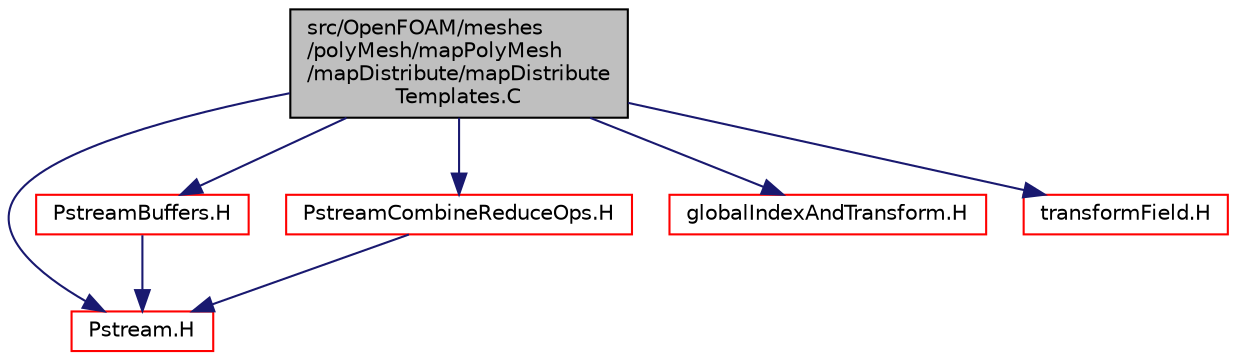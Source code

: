 digraph "src/OpenFOAM/meshes/polyMesh/mapPolyMesh/mapDistribute/mapDistributeTemplates.C"
{
  bgcolor="transparent";
  edge [fontname="Helvetica",fontsize="10",labelfontname="Helvetica",labelfontsize="10"];
  node [fontname="Helvetica",fontsize="10",shape=record];
  Node1 [label="src/OpenFOAM/meshes\l/polyMesh/mapPolyMesh\l/mapDistribute/mapDistribute\lTemplates.C",height=0.2,width=0.4,color="black", fillcolor="grey75", style="filled", fontcolor="black"];
  Node1 -> Node2 [color="midnightblue",fontsize="10",style="solid",fontname="Helvetica"];
  Node2 [label="Pstream.H",height=0.2,width=0.4,color="red",URL="$a07794.html"];
  Node1 -> Node3 [color="midnightblue",fontsize="10",style="solid",fontname="Helvetica"];
  Node3 [label="PstreamBuffers.H",height=0.2,width=0.4,color="red",URL="$a07796.html"];
  Node3 -> Node2 [color="midnightblue",fontsize="10",style="solid",fontname="Helvetica"];
  Node1 -> Node4 [color="midnightblue",fontsize="10",style="solid",fontname="Helvetica"];
  Node4 [label="PstreamCombineReduceOps.H",height=0.2,width=0.4,color="red",URL="$a07797.html",tooltip="Combination-Reduction operation for a parallel run. The information from all nodes is collected on th..."];
  Node4 -> Node2 [color="midnightblue",fontsize="10",style="solid",fontname="Helvetica"];
  Node1 -> Node5 [color="midnightblue",fontsize="10",style="solid",fontname="Helvetica"];
  Node5 [label="globalIndexAndTransform.H",height=0.2,width=0.4,color="red",URL="$a08859.html"];
  Node1 -> Node6 [color="midnightblue",fontsize="10",style="solid",fontname="Helvetica"];
  Node6 [label="transformField.H",height=0.2,width=0.4,color="red",URL="$a07995.html",tooltip="Spatial transformation functions for primitive fields. "];
}
